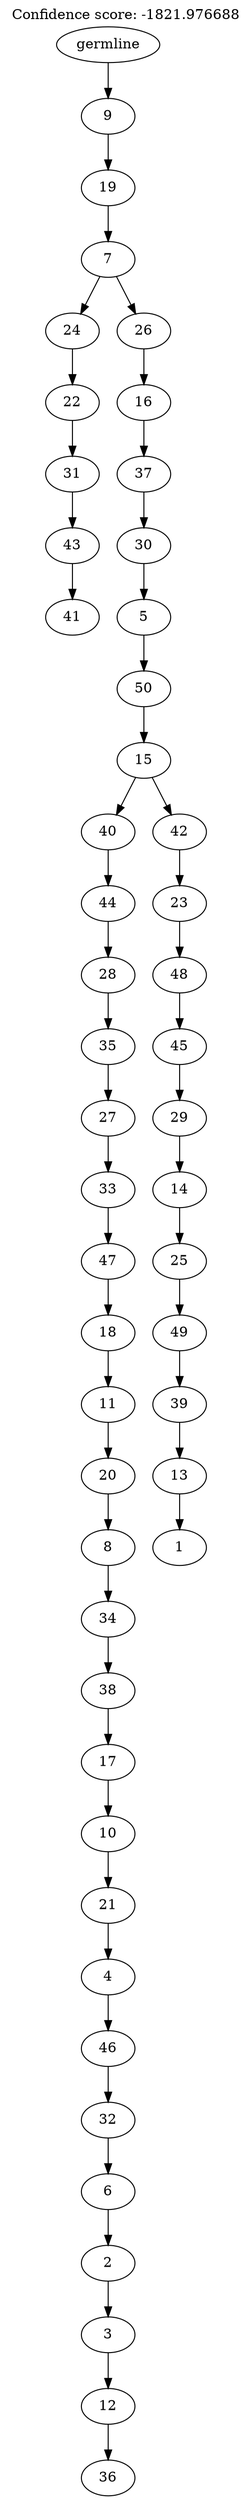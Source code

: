 digraph g {
	"49" -> "50";
	"50" [label="41"];
	"48" -> "49";
	"49" [label="43"];
	"47" -> "48";
	"48" [label="31"];
	"46" -> "47";
	"47" [label="22"];
	"44" -> "45";
	"45" [label="36"];
	"43" -> "44";
	"44" [label="12"];
	"42" -> "43";
	"43" [label="3"];
	"41" -> "42";
	"42" [label="2"];
	"40" -> "41";
	"41" [label="6"];
	"39" -> "40";
	"40" [label="32"];
	"38" -> "39";
	"39" [label="46"];
	"37" -> "38";
	"38" [label="4"];
	"36" -> "37";
	"37" [label="21"];
	"35" -> "36";
	"36" [label="10"];
	"34" -> "35";
	"35" [label="17"];
	"33" -> "34";
	"34" [label="38"];
	"32" -> "33";
	"33" [label="34"];
	"31" -> "32";
	"32" [label="8"];
	"30" -> "31";
	"31" [label="20"];
	"29" -> "30";
	"30" [label="11"];
	"28" -> "29";
	"29" [label="18"];
	"27" -> "28";
	"28" [label="47"];
	"26" -> "27";
	"27" [label="33"];
	"25" -> "26";
	"26" [label="27"];
	"24" -> "25";
	"25" [label="35"];
	"23" -> "24";
	"24" [label="28"];
	"22" -> "23";
	"23" [label="44"];
	"20" -> "21";
	"21" [label="1"];
	"19" -> "20";
	"20" [label="13"];
	"18" -> "19";
	"19" [label="39"];
	"17" -> "18";
	"18" [label="49"];
	"16" -> "17";
	"17" [label="25"];
	"15" -> "16";
	"16" [label="14"];
	"14" -> "15";
	"15" [label="29"];
	"13" -> "14";
	"14" [label="45"];
	"12" -> "13";
	"13" [label="48"];
	"11" -> "12";
	"12" [label="23"];
	"10" -> "11";
	"11" [label="42"];
	"10" -> "22";
	"22" [label="40"];
	"9" -> "10";
	"10" [label="15"];
	"8" -> "9";
	"9" [label="50"];
	"7" -> "8";
	"8" [label="5"];
	"6" -> "7";
	"7" [label="30"];
	"5" -> "6";
	"6" [label="37"];
	"4" -> "5";
	"5" [label="16"];
	"3" -> "4";
	"4" [label="26"];
	"3" -> "46";
	"46" [label="24"];
	"2" -> "3";
	"3" [label="7"];
	"1" -> "2";
	"2" [label="19"];
	"0" -> "1";
	"1" [label="9"];
	"0" [label="germline"];
	labelloc="t";
	label="Confidence score: -1821.976688";
}
